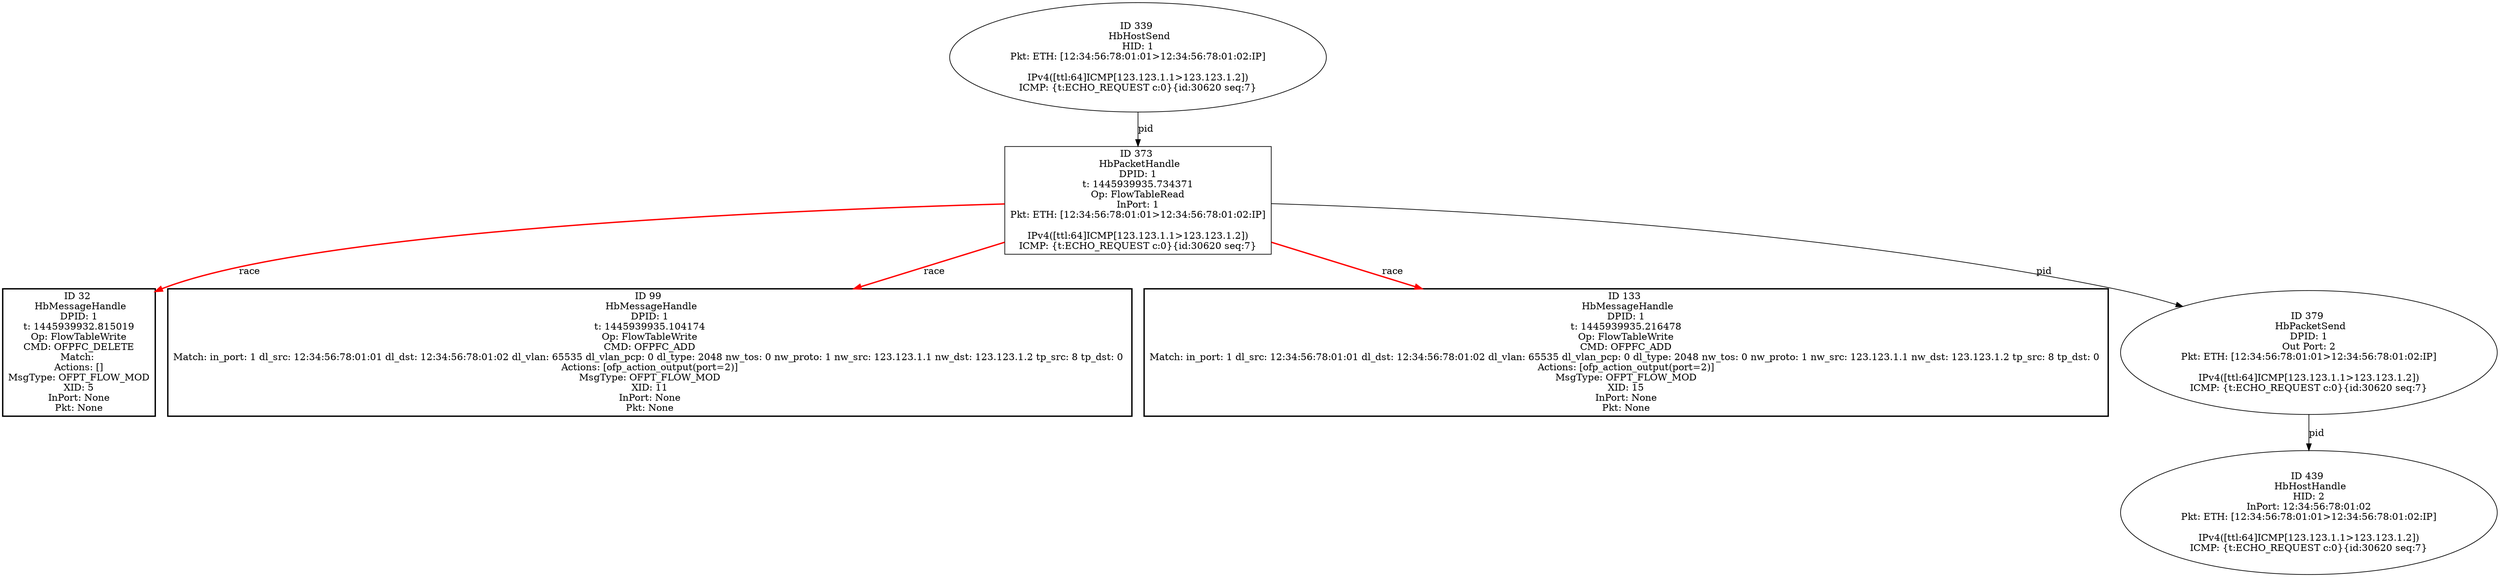 strict digraph G {
32 [shape=box, style=bold, event=<hb_events.HbMessageHandle object at 0x1077850d0>, label="ID 32 
 HbMessageHandle
DPID: 1
t: 1445939932.815019
Op: FlowTableWrite
CMD: OFPFC_DELETE
Match: 
Actions: []
MsgType: OFPT_FLOW_MOD
XID: 5
InPort: None
Pkt: None"];
99 [shape=box, style=bold, event=<hb_events.HbMessageHandle object at 0x10779ac90>, label="ID 99 
 HbMessageHandle
DPID: 1
t: 1445939935.104174
Op: FlowTableWrite
CMD: OFPFC_ADD
Match: in_port: 1 dl_src: 12:34:56:78:01:01 dl_dst: 12:34:56:78:01:02 dl_vlan: 65535 dl_vlan_pcp: 0 dl_type: 2048 nw_tos: 0 nw_proto: 1 nw_src: 123.123.1.1 nw_dst: 123.123.1.2 tp_src: 8 tp_dst: 0 
Actions: [ofp_action_output(port=2)]
MsgType: OFPT_FLOW_MOD
XID: 11
InPort: None
Pkt: None"];
133 [shape=box, style=bold, event=<hb_events.HbMessageHandle object at 0x1077a61d0>, label="ID 133 
 HbMessageHandle
DPID: 1
t: 1445939935.216478
Op: FlowTableWrite
CMD: OFPFC_ADD
Match: in_port: 1 dl_src: 12:34:56:78:01:01 dl_dst: 12:34:56:78:01:02 dl_vlan: 65535 dl_vlan_pcp: 0 dl_type: 2048 nw_tos: 0 nw_proto: 1 nw_src: 123.123.1.1 nw_dst: 123.123.1.2 tp_src: 8 tp_dst: 0 
Actions: [ofp_action_output(port=2)]
MsgType: OFPT_FLOW_MOD
XID: 15
InPort: None
Pkt: None"];
339 [shape=oval, event=<hb_events.HbHostSend object at 0x10780e250>, label="ID 339 
 HbHostSend
HID: 1
Pkt: ETH: [12:34:56:78:01:01>12:34:56:78:01:02:IP]

IPv4([ttl:64]ICMP[123.123.1.1>123.123.1.2])
ICMP: {t:ECHO_REQUEST c:0}{id:30620 seq:7}"];
373 [shape=box, event=<hb_events.HbPacketHandle object at 0x107830fd0>, label="ID 373 
 HbPacketHandle
DPID: 1
t: 1445939935.734371
Op: FlowTableRead
InPort: 1
Pkt: ETH: [12:34:56:78:01:01>12:34:56:78:01:02:IP]

IPv4([ttl:64]ICMP[123.123.1.1>123.123.1.2])
ICMP: {t:ECHO_REQUEST c:0}{id:30620 seq:7}"];
439 [shape=oval, event=<hb_events.HbHostHandle object at 0x107863250>, label="ID 439 
 HbHostHandle
HID: 2
InPort: 12:34:56:78:01:02
Pkt: ETH: [12:34:56:78:01:01>12:34:56:78:01:02:IP]

IPv4([ttl:64]ICMP[123.123.1.1>123.123.1.2])
ICMP: {t:ECHO_REQUEST c:0}{id:30620 seq:7}"];
379 [shape=oval, event=<hb_events.HbPacketSend object at 0x107830e10>, label="ID 379 
 HbPacketSend
DPID: 1
Out Port: 2
Pkt: ETH: [12:34:56:78:01:01>12:34:56:78:01:02:IP]

IPv4([ttl:64]ICMP[123.123.1.1>123.123.1.2])
ICMP: {t:ECHO_REQUEST c:0}{id:30620 seq:7}"];
339 -> 373  [rel=pid, label=pid];
373 -> 32  [harmful=True, color=red, style=bold, rel=race, label=race];
373 -> 99  [harmful=True, color=red, style=bold, rel=race, label=race];
373 -> 379  [rel=pid, label=pid];
373 -> 133  [harmful=True, color=red, style=bold, rel=race, label=race];
379 -> 439  [rel=pid, label=pid];
}
